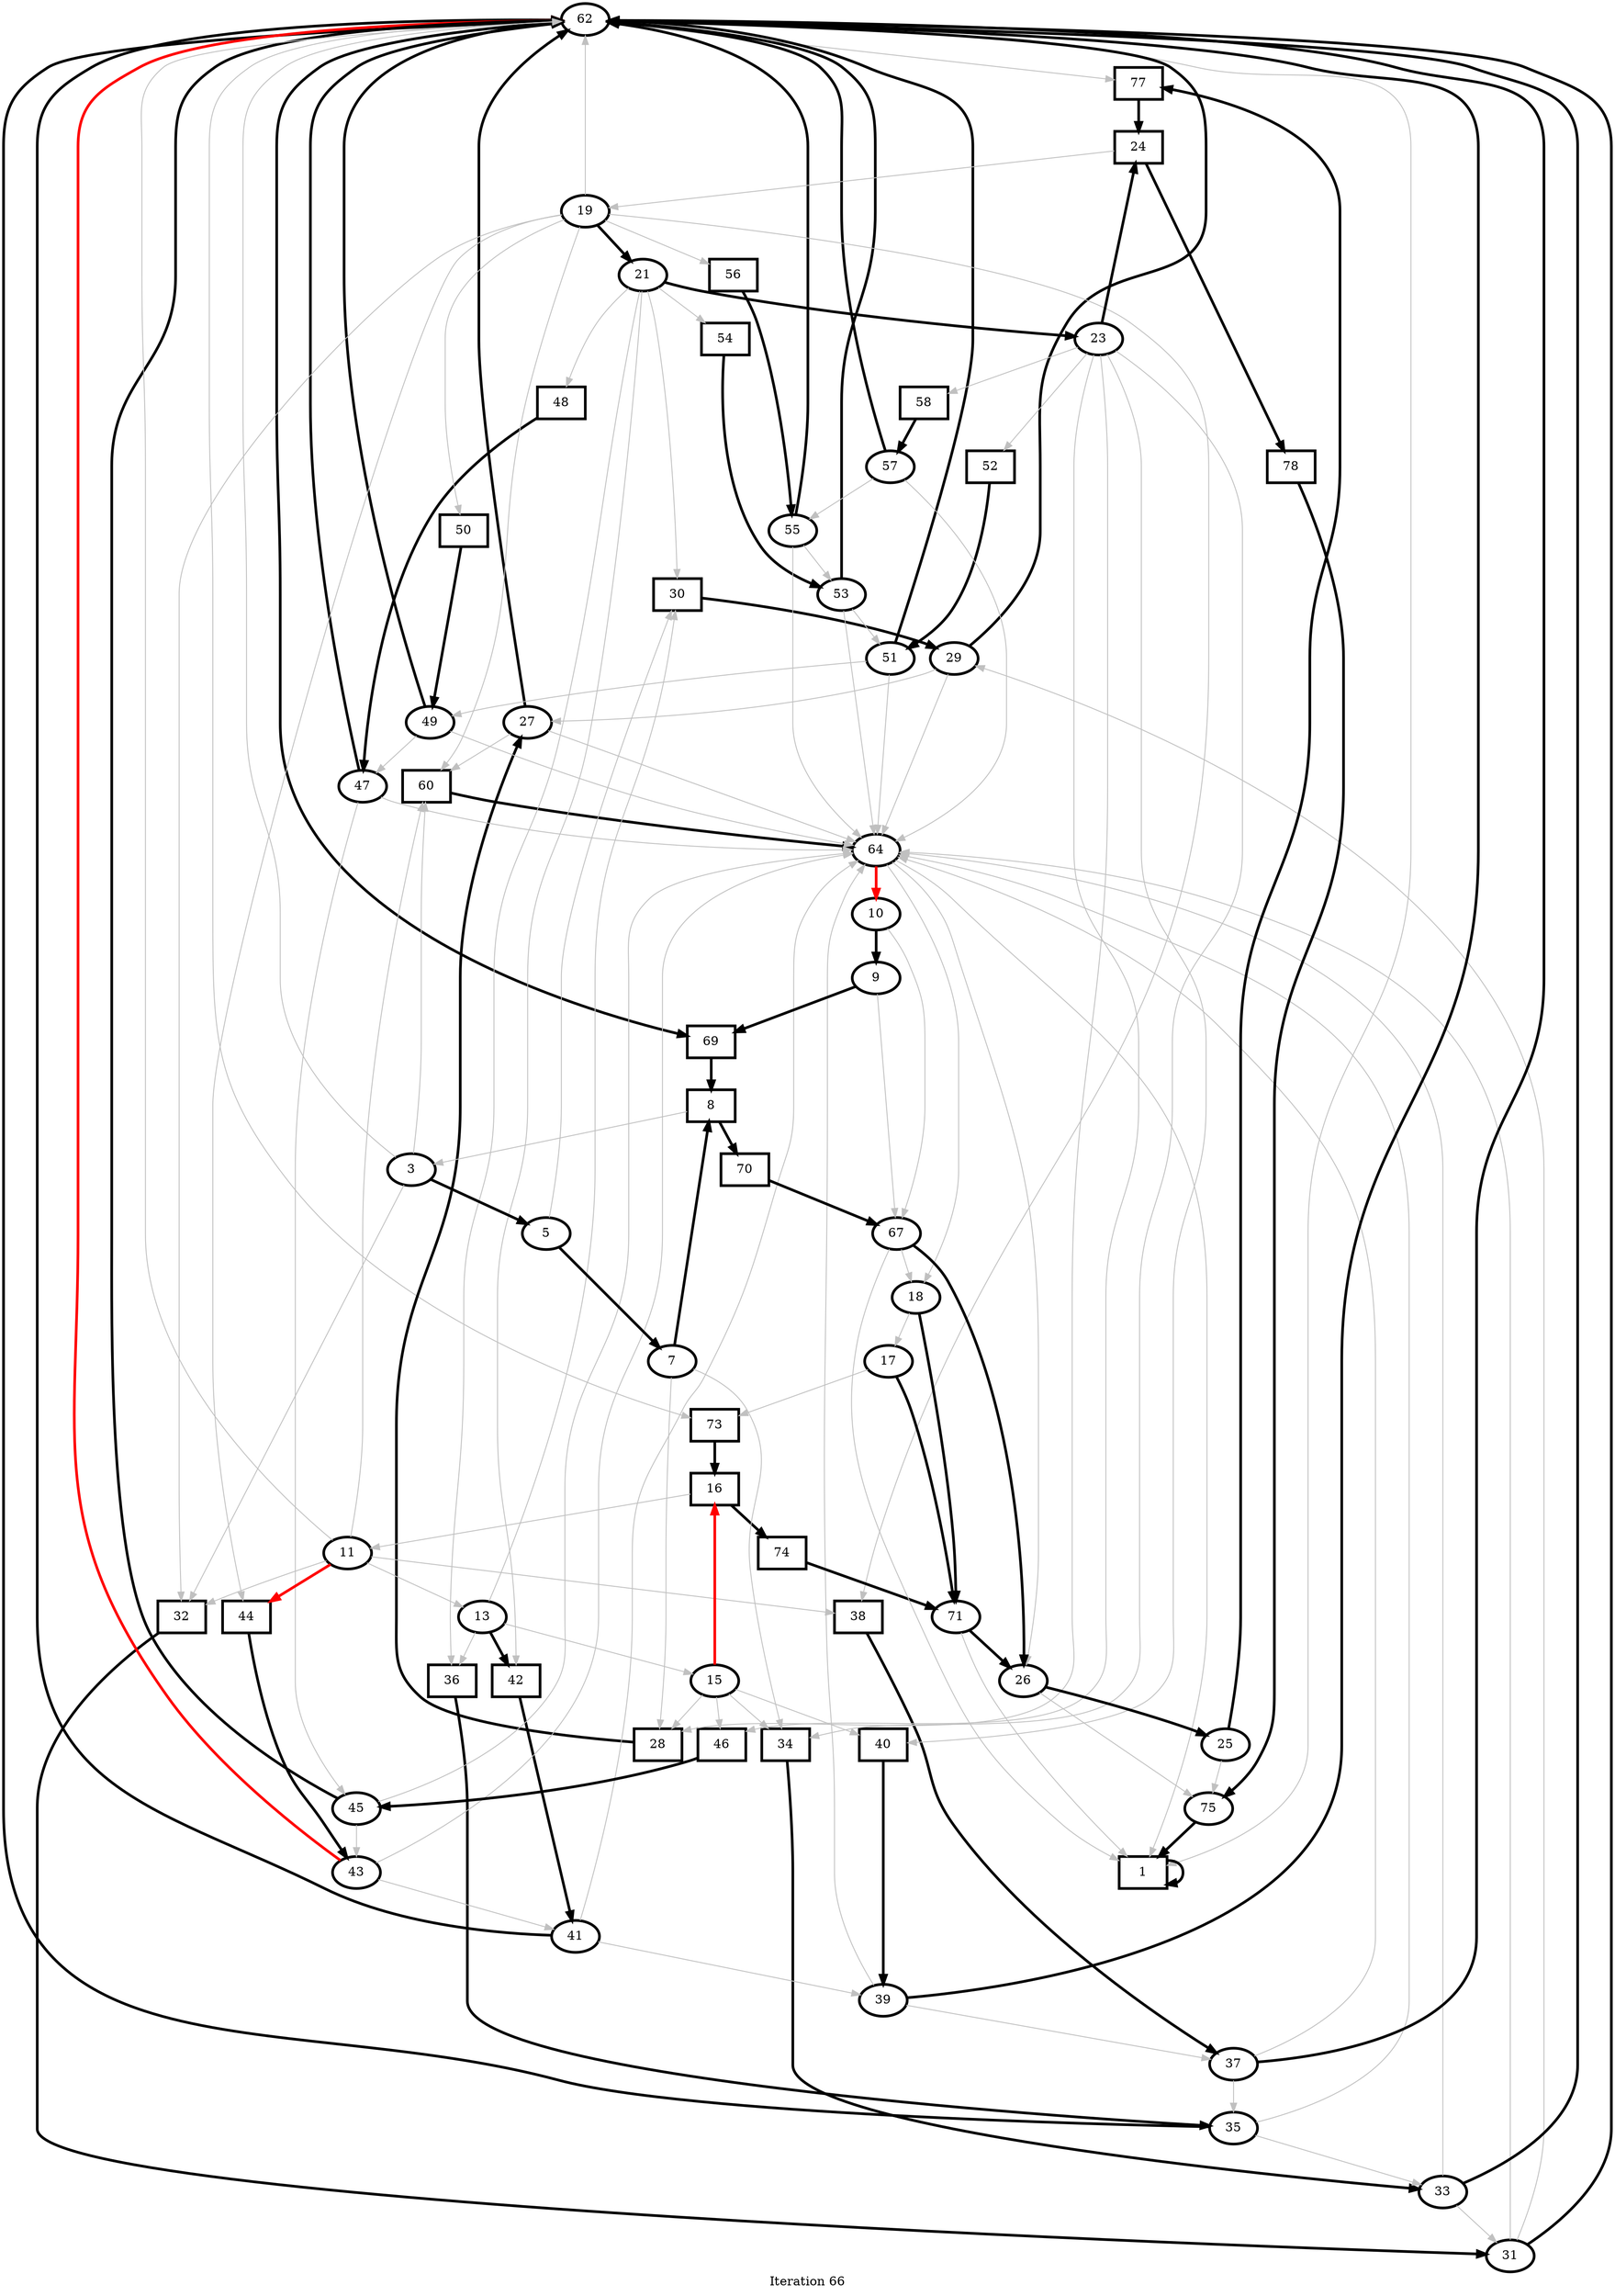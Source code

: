 digraph G {
    label ="Iteration 66"
    0 [penwidth=3,label="62",pos="10,12!"]
    1 [penwidth=3,label="64",pos="10,-1!"]
    2 [penwidth=3,shape = "rectangle",label="1",pos="15,3!"]
    3 [penwidth=3,shape = "rectangle",label="60",pos="0,0!"]
    4 [penwidth=3,label="27",pos="0,1!"]
    5 [penwidth=3,shape = "rectangle",label="28",pos="1,1!"]
    6 [penwidth=3,label="29",pos="0,2!"]
    7 [penwidth=3,shape = "rectangle",label="30",pos="1,2!"]
    8 [penwidth=3,label="31",pos="0,3!"]
    9 [penwidth=3,shape = "rectangle",label="32",pos="1,3!"]
    10 [penwidth=3,label="33",pos="0,4!"]
    11 [penwidth=3,shape = "rectangle",label="34",pos="1,4!"]
    12 [penwidth=3,label="35",pos="0,5!"]
    13 [penwidth=3,shape = "rectangle",label="36",pos="1,5!"]
    14 [penwidth=3,label="37",pos="0,6!"]
    15 [penwidth=3,shape = "rectangle",label="38",pos="1,6!"]
    16 [penwidth=3,label="39",pos="0,7!"]
    17 [penwidth=3,shape = "rectangle",label="40",pos="1,7!"]
    18 [penwidth=3,label="41",pos="0,8!"]
    19 [penwidth=3,shape = "rectangle",label="42",pos="1,8!"]
    20 [penwidth=3,label="43",pos="0,9!"]
    21 [penwidth=3,shape = "rectangle",label="44",pos="1,9!"]
    22 [penwidth=3,label="45",pos="0,10!"]
    23 [penwidth=3,shape = "rectangle",label="46",pos="1,10!"]
    24 [penwidth=3,label="47",pos="0,11!"]
    25 [penwidth=3,shape = "rectangle",label="48",pos="1,11!"]
    26 [penwidth=3,label="49",pos="0,12!"]
    27 [penwidth=3,shape = "rectangle",label="50",pos="1,12!"]
    28 [penwidth=3,label="51",pos="0,13!"]
    29 [penwidth=3,shape = "rectangle",label="52",pos="1,13!"]
    30 [penwidth=3,label="53",pos="0,14!"]
    31 [penwidth=3,shape = "rectangle",label="54",pos="1,14!"]
    32 [penwidth=3,label="55",pos="0,15!"]
    33 [penwidth=3,shape = "rectangle",label="56",pos="1,15!"]
    34 [penwidth=3,label="57",pos="0,16!"]
    35 [penwidth=3,shape = "rectangle",label="58",pos="1,16!"]
    36 [penwidth=3,label="19",pos="5,11!"]
    37 [penwidth=3,label="21",pos="4,10!"]
    38 [penwidth=3,label="23",pos="5,9!"]
    39 [penwidth=3,shape = "rectangle",label="24",pos="6,10!"]
    40 [penwidth=3,label="25",pos="8,8!"]
    41 [penwidth=3,label="26",pos="9,8!"]
    42 [penwidth=3,label="75",pos="10,10!"]
    43 [penwidth=3,shape = "rectangle",label="77",pos="7,8!"]
    44 [penwidth=3,shape = "rectangle",label="78",pos="8,10!"]
    45 [penwidth=3,label="11",pos="5,7!"]
    46 [penwidth=3,label="13",pos="4,6!"]
    47 [penwidth=3,label="15",pos="5,5!"]
    48 [penwidth=3,shape = "rectangle",label="16",pos="6,6!"]
    49 [penwidth=3,label="17",pos="8,4!"]
    50 [penwidth=3,label="18",pos="9,4!"]
    51 [penwidth=3,label="71",pos="10,6!"]
    52 [penwidth=3,shape = "rectangle",label="73",pos="7,4!"]
    53 [penwidth=3,shape = "rectangle",label="74",pos="8,6!"]
    54 [penwidth=3,label="3",pos="5,3!"]
    55 [penwidth=3,label="5",pos="4,2!"]
    56 [penwidth=3,label="7",pos="5,1!"]
    57 [penwidth=3,shape = "rectangle",label="8",pos="6,2!"]
    58 [penwidth=3,label="9",pos="8,0!"]
    59 [penwidth=3,label="10",pos="9,0!"]
    60 [penwidth=3,label="67",pos="10,2!"]
    61 [penwidth=3,shape = "rectangle",label="69",pos="7,0!"]
    62 [penwidth=3,shape = "rectangle",label="70",pos="8,2!"]

    3 -> 1 [penwidth=3,color="black"]
    0 -> 2 [penwidth=1,color="grey"]
    1 -> 2 [penwidth=1,color="grey"]
    2 -> 2 [penwidth=3,color="black"]
    4 -> 0 [penwidth=3,color="black"]
    4 -> 1 [penwidth=1,color="grey"]
    4 -> 3 [penwidth=1,color="grey"]
    5 -> 4 [penwidth=3,color="black"]
    6 -> 4 [penwidth=1,color="grey"]
    6 -> 1 [penwidth=1,color="grey"]
    6 -> 0 [penwidth=3,color="black"]
    7 -> 6 [penwidth=3,color="black"]
    8 -> 6 [penwidth=1,color="grey"]
    8 -> 1 [penwidth=1,color="grey"]
    8 -> 0 [penwidth=3,color="black"]
    9 -> 8 [penwidth=3,color="black"]
    10 -> 8 [penwidth=1,color="grey"]
    10 -> 1 [penwidth=1,color="grey"]
    10 -> 0 [penwidth=3,color="black"]
    11 -> 10 [penwidth=3,color="black"]
    12 -> 10 [penwidth=1,color="grey"]
    12 -> 1 [penwidth=1,color="grey"]
    12 -> 0 [penwidth=3,color="black"]
    13 -> 12 [penwidth=3,color="black"]
    14 -> 12 [penwidth=1,color="grey"]
    14 -> 1 [penwidth=1,color="grey"]
    14 -> 0 [penwidth=3,color="black"]
    15 -> 14 [penwidth=3,color="black"]
    16 -> 14 [penwidth=1,color="grey"]
    16 -> 1 [penwidth=1,color="grey"]
    16 -> 0 [penwidth=3,color="black"]
    17 -> 16 [penwidth=3,color="black"]
    18 -> 16 [penwidth=1,color="grey"]
    18 -> 1 [penwidth=1,color="grey"]
    18 -> 0 [penwidth=3,color="black"]
    19 -> 18 [penwidth=3,color="black"]
    20 -> 18 [penwidth=1,color="grey"]
    20 -> 1 [penwidth=1,color="grey"]
    20 -> 0 [penwidth=3,color="red"]
    21 -> 20 [penwidth=3,color="black"]
    22 -> 20 [penwidth=1,color="grey"]
    22 -> 1 [penwidth=1,color="grey"]
    22 -> 0 [penwidth=3,color="black"]
    23 -> 22 [penwidth=3,color="black"]
    24 -> 22 [penwidth=1,color="grey"]
    24 -> 1 [penwidth=1,color="grey"]
    24 -> 0 [penwidth=3,color="black"]
    25 -> 24 [penwidth=3,color="black"]
    26 -> 24 [penwidth=1,color="grey"]
    26 -> 1 [penwidth=1,color="grey"]
    26 -> 0 [penwidth=3,color="black"]
    27 -> 26 [penwidth=3,color="black"]
    28 -> 26 [penwidth=1,color="grey"]
    28 -> 1 [penwidth=1,color="grey"]
    28 -> 0 [penwidth=3,color="black"]
    29 -> 28 [penwidth=3,color="black"]
    30 -> 28 [penwidth=1,color="grey"]
    30 -> 1 [penwidth=1,color="grey"]
    30 -> 0 [penwidth=3,color="black"]
    31 -> 30 [penwidth=3,color="black"]
    32 -> 30 [penwidth=1,color="grey"]
    32 -> 1 [penwidth=1,color="grey"]
    32 -> 0 [penwidth=3,color="black"]
    33 -> 32 [penwidth=3,color="black"]
    34 -> 32 [penwidth=1,color="grey"]
    34 -> 1 [penwidth=1,color="grey"]
    34 -> 0 [penwidth=3,color="black"]
    35 -> 34 [penwidth=3,color="black"]
    36 -> 0 [penwidth=1,color="grey"]
    36 -> 3 [penwidth=1,color="grey"]
    36 -> 37 [penwidth=3,color="black"]
    36 -> 9 [penwidth=1,color="grey"]
    36 -> 15 [penwidth=1,color="grey"]
    36 -> 21 [penwidth=1,color="grey"]
    36 -> 27 [penwidth=1,color="grey"]
    36 -> 33 [penwidth=1,color="grey"]
    37 -> 38 [penwidth=3,color="black"]
    37 -> 7 [penwidth=1,color="grey"]
    37 -> 13 [penwidth=1,color="grey"]
    37 -> 19 [penwidth=1,color="grey"]
    37 -> 25 [penwidth=1,color="grey"]
    37 -> 31 [penwidth=1,color="grey"]
    38 -> 39 [penwidth=3,color="black"]
    38 -> 5 [penwidth=1,color="grey"]
    38 -> 11 [penwidth=1,color="grey"]
    38 -> 17 [penwidth=1,color="grey"]
    38 -> 23 [penwidth=1,color="grey"]
    38 -> 29 [penwidth=1,color="grey"]
    38 -> 35 [penwidth=1,color="grey"]
    39 -> 44 [penwidth=3,color="black"]
    39 -> 36 [penwidth=1,color="grey"]
    40 -> 43 [penwidth=3,color="black"]
    40 -> 42 [penwidth=1,color="grey"]
    41 -> 40 [penwidth=3,color="black"]
    41 -> 42 [penwidth=1,color="grey"]
    42 -> 2 [penwidth=3,color="black"]
    43 -> 39 [penwidth=3,color="black"]
    44 -> 42 [penwidth=3,color="black"]
    45 -> 0 [penwidth=1,color="grey"]
    45 -> 3 [penwidth=1,color="grey"]
    45 -> 46 [penwidth=1,color="grey"]
    45 -> 9 [penwidth=1,color="grey"]
    45 -> 15 [penwidth=1,color="grey"]
    45 -> 21 [penwidth=3,color="red"]
    46 -> 47 [penwidth=1,color="grey"]
    46 -> 7 [penwidth=1,color="grey"]
    46 -> 13 [penwidth=1,color="grey"]
    46 -> 19 [penwidth=3,color="black"]
    47 -> 48 [penwidth=3,color="red"]
    47 -> 5 [penwidth=1,color="grey"]
    47 -> 11 [penwidth=1,color="grey"]
    47 -> 17 [penwidth=1,color="grey"]
    47 -> 23 [penwidth=1,color="grey"]
    48 -> 53 [penwidth=3,color="black"]
    48 -> 45 [penwidth=1,color="grey"]
    49 -> 52 [penwidth=1,color="grey"]
    49 -> 51 [penwidth=3,color="black"]
    50 -> 49 [penwidth=1,color="grey"]
    50 -> 51 [penwidth=3,color="black"]
    51 -> 2 [penwidth=1,color="grey"]
    51 -> 41 [penwidth=3,color="black"]
    52 -> 48 [penwidth=3,color="black"]
    53 -> 51 [penwidth=3,color="black"]
    54 -> 0 [penwidth=1,color="grey"]
    54 -> 3 [penwidth=1,color="grey"]
    54 -> 55 [penwidth=3,color="black"]
    54 -> 9 [penwidth=1,color="grey"]
    55 -> 56 [penwidth=3,color="black"]
    55 -> 7 [penwidth=1,color="grey"]
    56 -> 57 [penwidth=3,color="black"]
    56 -> 5 [penwidth=1,color="grey"]
    56 -> 11 [penwidth=1,color="grey"]
    57 -> 62 [penwidth=3,color="black"]
    57 -> 54 [penwidth=1,color="grey"]
    58 -> 61 [penwidth=3,color="black"]
    58 -> 60 [penwidth=1,color="grey"]
    59 -> 58 [penwidth=3,color="black"]
    59 -> 60 [penwidth=1,color="grey"]
    60 -> 2 [penwidth=1,color="grey"]
    60 -> 50 [penwidth=1,color="grey"]
    60 -> 41 [penwidth=3,color="black"]
    61 -> 57 [penwidth=3,color="black"]
    62 -> 60 [penwidth=3,color="black"]
    0 -> 61 [penwidth=3,color="black"]
    1 -> 59 [penwidth=3,color="red"]
    0 -> 52 [penwidth=1,color="grey"]
    1 -> 50 [penwidth=1,color="grey"]
    0 -> 43 [penwidth=1,color="grey"]
    1 -> 41 [penwidth=1,color="grey"]
}